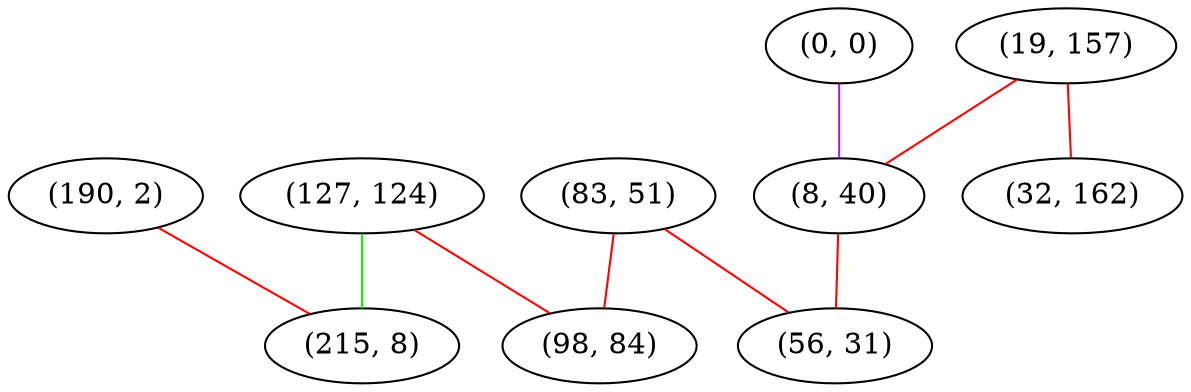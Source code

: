 graph "" {
"(127, 124)";
"(0, 0)";
"(83, 51)";
"(19, 157)";
"(190, 2)";
"(215, 8)";
"(98, 84)";
"(8, 40)";
"(32, 162)";
"(56, 31)";
"(127, 124)" -- "(215, 8)"  [color=green, key=0, weight=2];
"(127, 124)" -- "(98, 84)"  [color=red, key=0, weight=1];
"(0, 0)" -- "(8, 40)"  [color=purple, key=0, weight=4];
"(83, 51)" -- "(98, 84)"  [color=red, key=0, weight=1];
"(83, 51)" -- "(56, 31)"  [color=red, key=0, weight=1];
"(19, 157)" -- "(8, 40)"  [color=red, key=0, weight=1];
"(19, 157)" -- "(32, 162)"  [color=red, key=0, weight=1];
"(190, 2)" -- "(215, 8)"  [color=red, key=0, weight=1];
"(8, 40)" -- "(56, 31)"  [color=red, key=0, weight=1];
}

